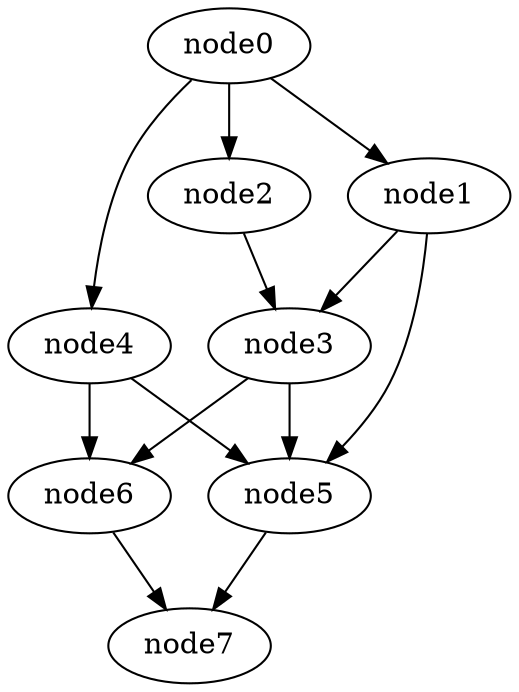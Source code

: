 digraph g{
	node7
	node6 -> node7
	node5 -> node7
	node4 -> node6
	node4 -> node5
	node3 -> node6
	node3 -> node5
	node2 -> node3
	node1 -> node5
	node1 -> node3
	node0 -> node4
	node0 -> node2
	node0 -> node1
}
